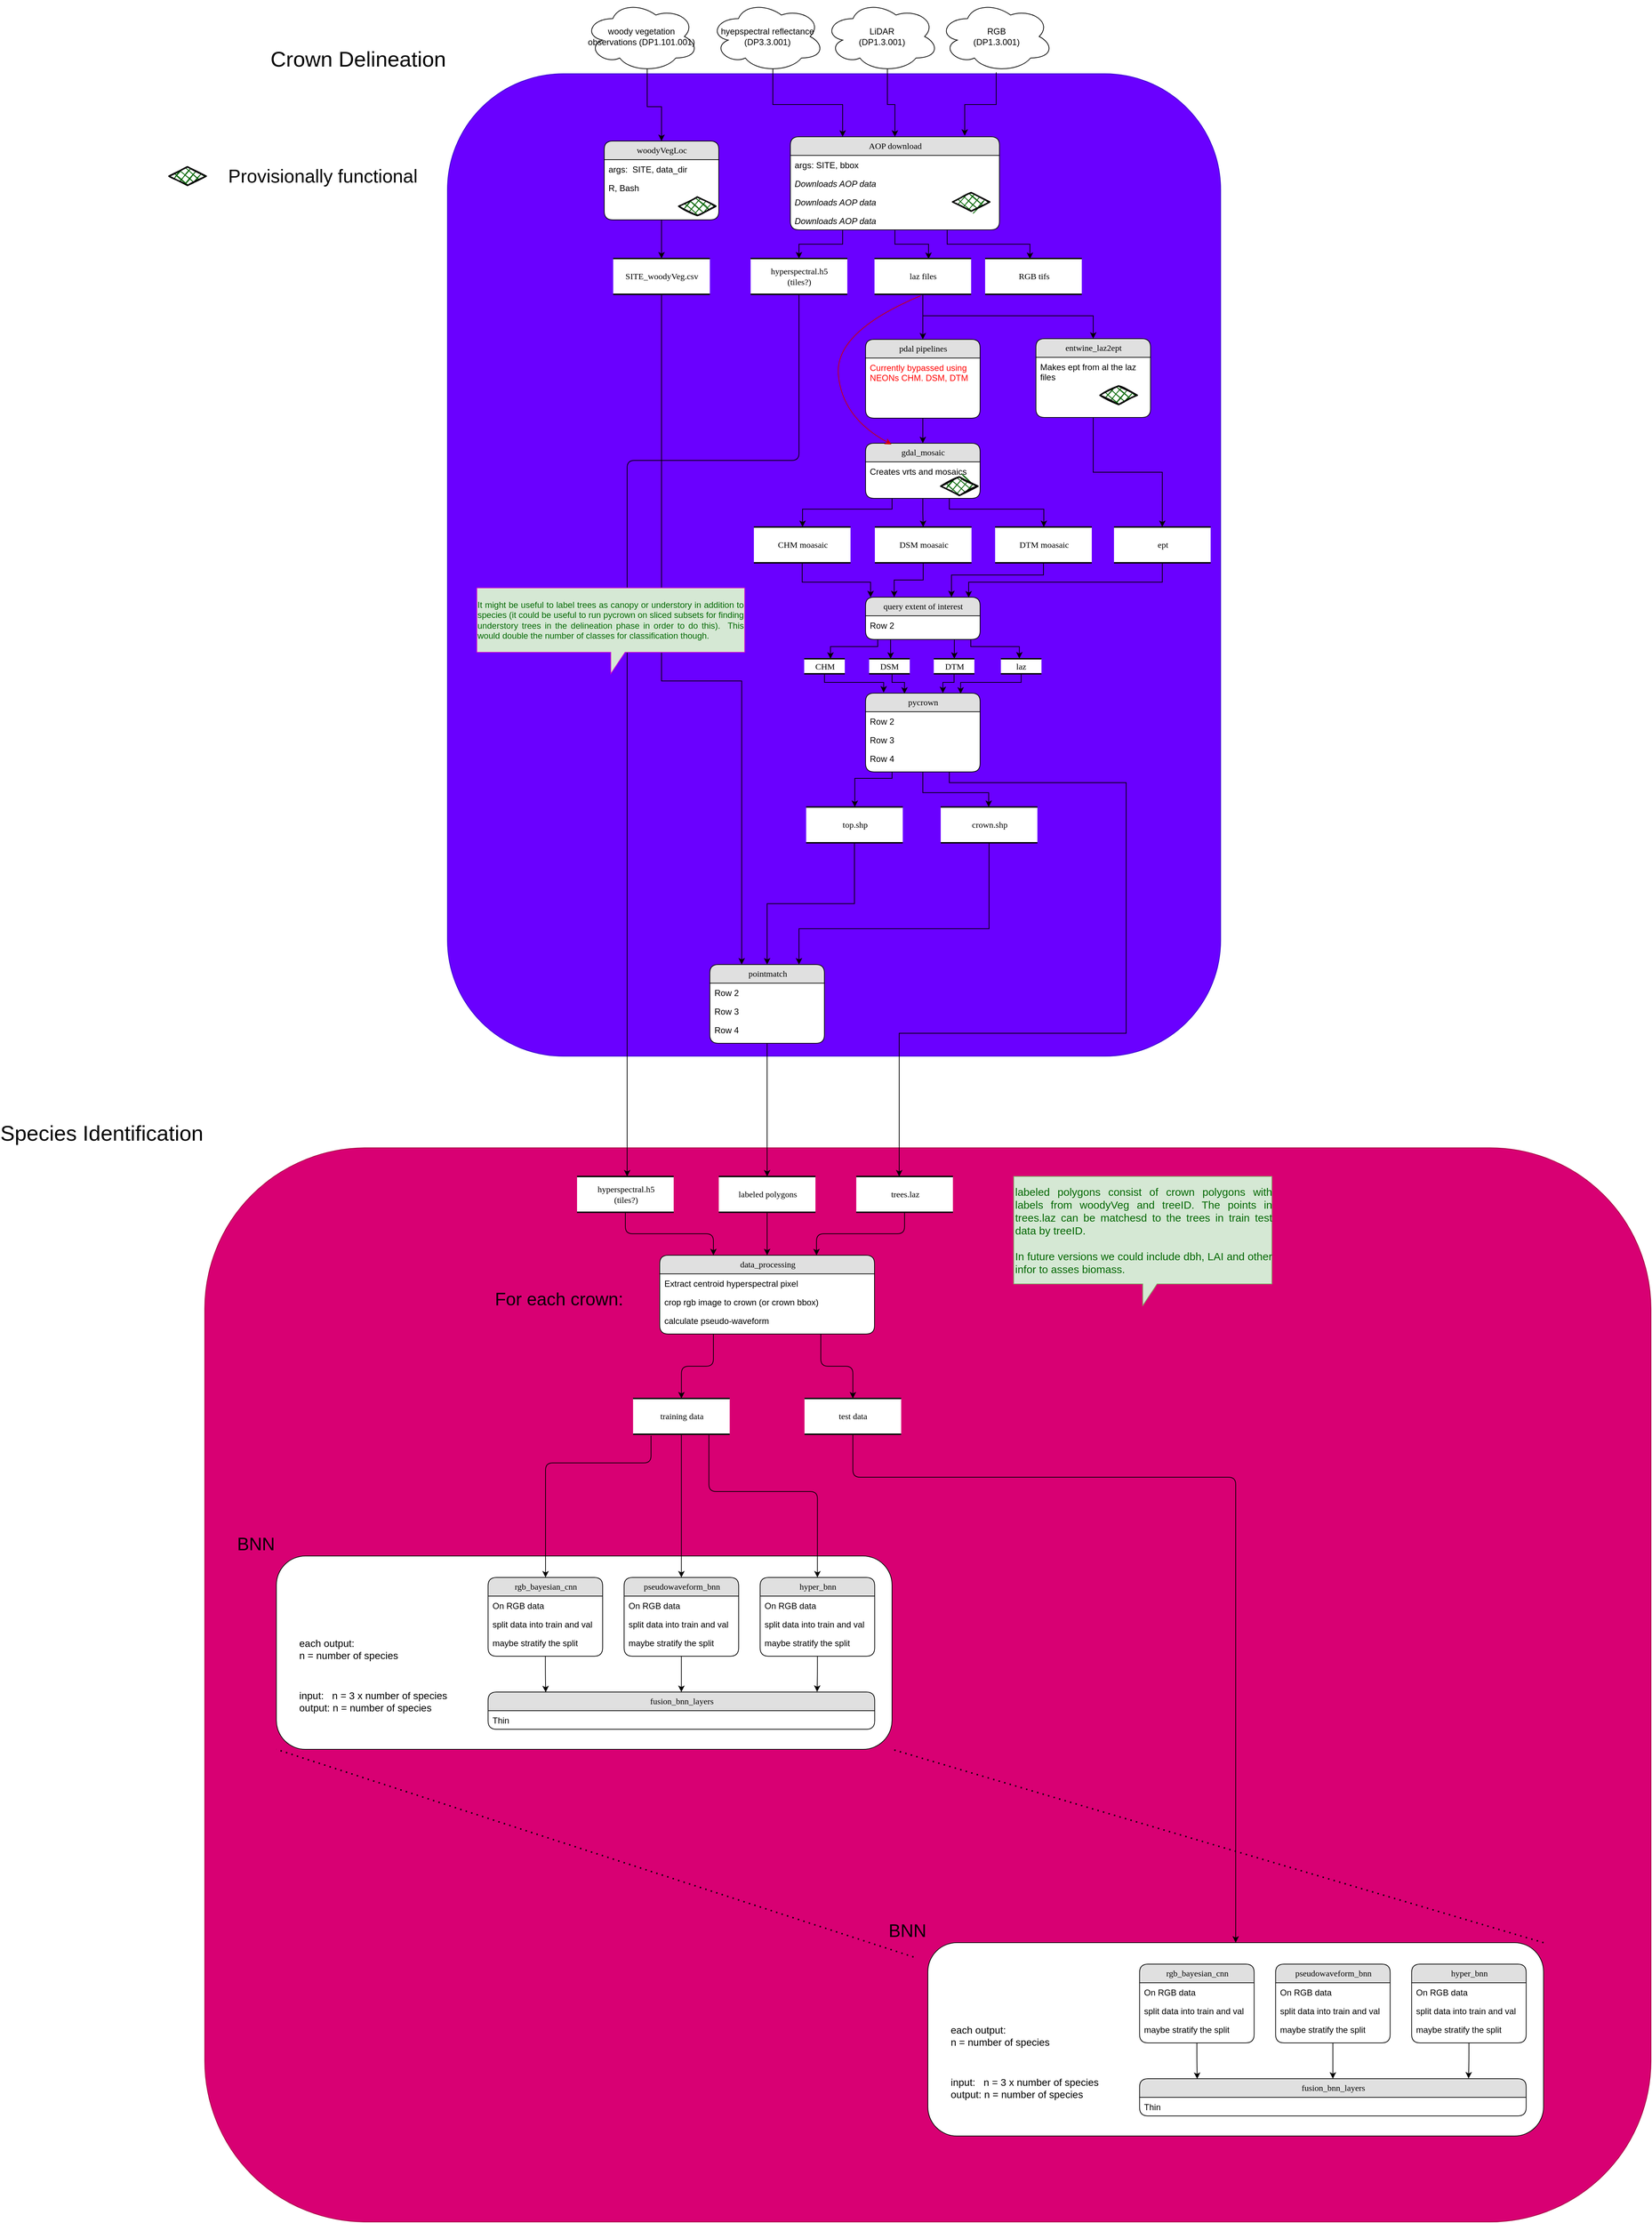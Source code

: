 <mxfile version="14.5.3" type="github">
  <diagram name="Page-1" id="b520641d-4fe3-3701-9064-5fc419738815">
    <mxGraphModel dx="3070" dy="2137" grid="1" gridSize="10" guides="1" tooltips="1" connect="1" arrows="1" fold="1" page="1" pageScale="1" pageWidth="1100" pageHeight="850" background="#ffffff" math="0" shadow="0">
      <root>
        <mxCell id="0" />
        <mxCell id="1" parent="0" />
        <mxCell id="Jew51ZO0_-qSAj35Bvnx-167" value="Species Identification" style="rounded=1;whiteSpace=wrap;html=1;fontSize=30;align=right;labelPosition=left;verticalLabelPosition=top;verticalAlign=bottom;fillColor=#d80073;strokeColor=#A50040;" parent="1" vertex="1">
          <mxGeometry x="-390" y="1410" width="2020" height="1500" as="geometry" />
        </mxCell>
        <mxCell id="Jew51ZO0_-qSAj35Bvnx-142" value="BNN" style="rounded=1;whiteSpace=wrap;html=1;fontSize=25;fontColor=#000000;align=right;labelPosition=left;verticalLabelPosition=top;verticalAlign=bottom;" parent="1" vertex="1">
          <mxGeometry x="-290" y="1980" width="860" height="270" as="geometry" />
        </mxCell>
        <mxCell id="Jew51ZO0_-qSAj35Bvnx-64" value="Crown Delineation" style="rounded=1;whiteSpace=wrap;html=1;labelPosition=left;verticalLabelPosition=top;align=right;verticalAlign=bottom;fontSize=30;fillColor=#6a00ff;strokeColor=#3700CC;" parent="1" vertex="1">
          <mxGeometry x="-51" y="-90" width="1080" height="1372" as="geometry" />
        </mxCell>
        <mxCell id="Jew51ZO0_-qSAj35Bvnx-63" style="edgeStyle=orthogonalEdgeStyle;rounded=0;orthogonalLoop=1;jettySize=auto;html=1;" parent="1" source="2debaab0fafb2da2-10" target="Jew51ZO0_-qSAj35Bvnx-57" edge="1">
          <mxGeometry relative="1" as="geometry">
            <Array as="points">
              <mxPoint x="248" y="758" />
              <mxPoint x="360" y="758" />
            </Array>
          </mxGeometry>
        </mxCell>
        <mxCell id="2debaab0fafb2da2-10" value="SITE&lt;span class=&quot;pl-s&quot;&gt;&lt;span class=&quot;pl-pds&quot;&gt;&lt;/span&gt;_woodyVeg.csv&lt;/span&gt;" style="html=1;rounded=0;shadow=0;comic=0;labelBackgroundColor=none;strokeWidth=2;fontFamily=Verdana;fontSize=12;align=center;shape=mxgraph.ios7ui.horLines;" parent="1" vertex="1">
          <mxGeometry x="180.5" y="168" width="135" height="50" as="geometry" />
        </mxCell>
        <mxCell id="Jew51ZO0_-qSAj35Bvnx-5" style="edgeStyle=orthogonalEdgeStyle;rounded=0;orthogonalLoop=1;jettySize=auto;html=1;exitX=0.5;exitY=1;exitDx=0;exitDy=0;" parent="1" source="21ea969265ad0168-6" target="2debaab0fafb2da2-10" edge="1">
          <mxGeometry relative="1" as="geometry" />
        </mxCell>
        <mxCell id="21ea969265ad0168-6" value="&lt;div&gt;woodyVegLoc&lt;/div&gt;" style="swimlane;html=1;fontStyle=0;childLayout=stackLayout;horizontal=1;startSize=26;fillColor=#e0e0e0;horizontalStack=0;resizeParent=1;resizeLast=0;collapsible=1;marginBottom=0;swimlaneFillColor=#ffffff;align=center;rounded=1;shadow=0;comic=0;labelBackgroundColor=none;strokeWidth=1;fontFamily=Verdana;fontSize=12" parent="1" vertex="1">
          <mxGeometry x="168" y="4" width="160" height="110" as="geometry" />
        </mxCell>
        <mxCell id="21ea969265ad0168-7" value="args:&amp;nbsp; SITE, data_dir " style="text;html=1;strokeColor=none;fillColor=none;spacingLeft=4;spacingRight=4;whiteSpace=wrap;overflow=hidden;rotatable=0;points=[[0,0.5],[1,0.5]];portConstraint=eastwest;" parent="21ea969265ad0168-6" vertex="1">
          <mxGeometry y="26" width="160" height="26" as="geometry" />
        </mxCell>
        <mxCell id="21ea969265ad0168-8" value="R, Bash" style="text;html=1;strokeColor=none;fillColor=none;spacingLeft=4;spacingRight=4;whiteSpace=wrap;overflow=hidden;rotatable=0;points=[[0,0.5],[1,0.5]];portConstraint=eastwest;" parent="21ea969265ad0168-6" vertex="1">
          <mxGeometry y="52" width="160" height="26" as="geometry" />
        </mxCell>
        <mxCell id="Jew51ZO0_-qSAj35Bvnx-20" style="edgeStyle=orthogonalEdgeStyle;rounded=0;orthogonalLoop=1;jettySize=auto;html=1;exitX=0.25;exitY=1;exitDx=0;exitDy=0;" parent="1" source="21ea969265ad0168-14" target="Jew51ZO0_-qSAj35Bvnx-14" edge="1">
          <mxGeometry relative="1" as="geometry" />
        </mxCell>
        <mxCell id="Jew51ZO0_-qSAj35Bvnx-24" style="edgeStyle=orthogonalEdgeStyle;rounded=0;orthogonalLoop=1;jettySize=auto;html=1;exitX=0.5;exitY=1;exitDx=0;exitDy=0;entryX=0.559;entryY=0.013;entryDx=0;entryDy=0;entryPerimeter=0;" parent="1" source="21ea969265ad0168-14" target="Jew51ZO0_-qSAj35Bvnx-23" edge="1">
          <mxGeometry relative="1" as="geometry" />
        </mxCell>
        <mxCell id="Jew51ZO0_-qSAj35Bvnx-56" style="edgeStyle=orthogonalEdgeStyle;rounded=0;orthogonalLoop=1;jettySize=auto;html=1;exitX=0.75;exitY=1;exitDx=0;exitDy=0;entryX=0.464;entryY=0.013;entryDx=0;entryDy=0;entryPerimeter=0;" parent="1" source="21ea969265ad0168-14" target="Jew51ZO0_-qSAj35Bvnx-27" edge="1">
          <mxGeometry relative="1" as="geometry" />
        </mxCell>
        <mxCell id="21ea969265ad0168-14" value="AOP download" style="swimlane;html=1;fontStyle=0;childLayout=stackLayout;horizontal=1;startSize=26;fillColor=#e0e0e0;horizontalStack=0;resizeParent=1;resizeLast=0;collapsible=1;marginBottom=0;swimlaneFillColor=#ffffff;align=center;rounded=1;shadow=0;comic=0;labelBackgroundColor=none;strokeWidth=1;fontFamily=Verdana;fontSize=12" parent="1" vertex="1">
          <mxGeometry x="428" y="-2" width="292" height="130" as="geometry">
            <mxRectangle x="650" y="120" width="90" height="26" as="alternateBounds" />
          </mxGeometry>
        </mxCell>
        <mxCell id="21ea969265ad0168-15" value="args: SITE, bbox " style="text;html=1;strokeColor=none;fillColor=none;spacingLeft=4;spacingRight=4;whiteSpace=wrap;overflow=hidden;rotatable=0;points=[[0,0.5],[1,0.5]];portConstraint=eastwest;" parent="21ea969265ad0168-14" vertex="1">
          <mxGeometry y="26" width="292" height="26" as="geometry" />
        </mxCell>
        <mxCell id="Jew51ZO0_-qSAj35Bvnx-12" value="&lt;i&gt;Downloads AOP data &lt;br&gt;&lt;/i&gt;" style="text;html=1;strokeColor=none;fillColor=none;spacingLeft=4;spacingRight=4;whiteSpace=wrap;overflow=hidden;rotatable=0;points=[[0,0.5],[1,0.5]];portConstraint=eastwest;" parent="21ea969265ad0168-14" vertex="1">
          <mxGeometry y="52" width="292" height="26" as="geometry" />
        </mxCell>
        <mxCell id="OYp0vbcm3iWTbmUI19zS-13" value="&lt;i&gt;Downloads AOP data &lt;br&gt;&lt;/i&gt;" style="text;html=1;strokeColor=none;fillColor=none;spacingLeft=4;spacingRight=4;whiteSpace=wrap;overflow=hidden;rotatable=0;points=[[0,0.5],[1,0.5]];portConstraint=eastwest;" vertex="1" parent="21ea969265ad0168-14">
          <mxGeometry y="78" width="292" height="26" as="geometry" />
        </mxCell>
        <mxCell id="OYp0vbcm3iWTbmUI19zS-12" value="&lt;i&gt;Downloads AOP data &lt;br&gt;&lt;/i&gt;" style="text;html=1;strokeColor=none;fillColor=none;spacingLeft=4;spacingRight=4;whiteSpace=wrap;overflow=hidden;rotatable=0;points=[[0,0.5],[1,0.5]];portConstraint=eastwest;" vertex="1" parent="21ea969265ad0168-14">
          <mxGeometry y="104" width="292" height="26" as="geometry" />
        </mxCell>
        <mxCell id="OYp0vbcm3iWTbmUI19zS-25" style="edgeStyle=orthogonalEdgeStyle;rounded=0;orthogonalLoop=1;jettySize=auto;html=1;entryX=0.5;entryY=0;entryDx=0;entryDy=0;fillColor=#ffffff;" edge="1" parent="1" source="21ea969265ad0168-18" target="OYp0vbcm3iWTbmUI19zS-23">
          <mxGeometry relative="1" as="geometry" />
        </mxCell>
        <mxCell id="21ea969265ad0168-18" value="pdal pipelines" style="swimlane;html=1;fontStyle=0;childLayout=stackLayout;horizontal=1;startSize=26;fillColor=#e0e0e0;horizontalStack=0;resizeParent=1;resizeLast=0;collapsible=1;marginBottom=0;swimlaneFillColor=#ffffff;align=center;rounded=1;shadow=0;comic=0;labelBackgroundColor=none;strokeWidth=1;fontFamily=Verdana;fontSize=12" parent="1" vertex="1">
          <mxGeometry x="533" y="281" width="160" height="110" as="geometry" />
        </mxCell>
        <mxCell id="OYp0vbcm3iWTbmUI19zS-18" value="&lt;font color=&quot;#FF0000&quot;&gt;Currently bypassed using NEONs CHM. DSM, DTM&lt;br&gt;&lt;/font&gt;" style="text;html=1;strokeColor=none;fillColor=none;spacingLeft=4;spacingRight=4;whiteSpace=wrap;overflow=hidden;rotatable=0;points=[[0,0.5],[1,0.5]];portConstraint=eastwest;" vertex="1" parent="21ea969265ad0168-18">
          <mxGeometry y="26" width="160" height="34" as="geometry" />
        </mxCell>
        <mxCell id="Jew51ZO0_-qSAj35Bvnx-9" style="edgeStyle=orthogonalEdgeStyle;rounded=0;orthogonalLoop=1;jettySize=auto;html=1;exitX=0.55;exitY=0.95;exitDx=0;exitDy=0;exitPerimeter=0;entryX=0.5;entryY=0;entryDx=0;entryDy=0;" parent="1" source="Jew51ZO0_-qSAj35Bvnx-2" target="21ea969265ad0168-6" edge="1">
          <mxGeometry relative="1" as="geometry" />
        </mxCell>
        <mxCell id="Jew51ZO0_-qSAj35Bvnx-2" value="woody vegetation observations (DP1.101.001)" style="ellipse;shape=cloud;whiteSpace=wrap;html=1;" parent="1" vertex="1">
          <mxGeometry x="140" y="-192" width="160" height="100" as="geometry" />
        </mxCell>
        <mxCell id="Jew51ZO0_-qSAj35Bvnx-19" style="edgeStyle=orthogonalEdgeStyle;rounded=0;orthogonalLoop=1;jettySize=auto;html=1;exitX=0.55;exitY=0.95;exitDx=0;exitDy=0;exitPerimeter=0;entryX=0.25;entryY=0;entryDx=0;entryDy=0;" parent="1" source="Jew51ZO0_-qSAj35Bvnx-6" target="21ea969265ad0168-14" edge="1">
          <mxGeometry relative="1" as="geometry" />
        </mxCell>
        <mxCell id="Jew51ZO0_-qSAj35Bvnx-6" value="hyepspectral reflectance (DP3.3.001)" style="ellipse;shape=cloud;whiteSpace=wrap;html=1;" parent="1" vertex="1">
          <mxGeometry x="315.5" y="-192" width="160" height="100" as="geometry" />
        </mxCell>
        <mxCell id="Jew51ZO0_-qSAj35Bvnx-96" style="edgeStyle=orthogonalEdgeStyle;rounded=1;orthogonalLoop=1;jettySize=auto;html=1;fontSize=15;fontColor=#00CC00;" parent="1" source="Jew51ZO0_-qSAj35Bvnx-14" target="Jew51ZO0_-qSAj35Bvnx-95" edge="1">
          <mxGeometry relative="1" as="geometry">
            <Array as="points">
              <mxPoint x="440" y="450" />
              <mxPoint x="200" y="450" />
            </Array>
          </mxGeometry>
        </mxCell>
        <mxCell id="Jew51ZO0_-qSAj35Bvnx-14" value="&lt;div&gt;hyperspectral.h5&lt;/div&gt;&lt;div&gt;(tiles?)&lt;br&gt;&lt;/div&gt;" style="html=1;rounded=0;shadow=0;comic=0;labelBackgroundColor=none;strokeWidth=2;fontFamily=Verdana;fontSize=12;align=center;shape=mxgraph.ios7ui.horLines;" parent="1" vertex="1">
          <mxGeometry x="372.5" y="168" width="135" height="50" as="geometry" />
        </mxCell>
        <mxCell id="Jew51ZO0_-qSAj35Bvnx-22" style="edgeStyle=orthogonalEdgeStyle;rounded=0;orthogonalLoop=1;jettySize=auto;html=1;exitX=0.55;exitY=0.95;exitDx=0;exitDy=0;exitPerimeter=0;entryX=0.5;entryY=0;entryDx=0;entryDy=0;" parent="1" source="Jew51ZO0_-qSAj35Bvnx-21" target="21ea969265ad0168-14" edge="1">
          <mxGeometry relative="1" as="geometry" />
        </mxCell>
        <mxCell id="Jew51ZO0_-qSAj35Bvnx-21" value="&lt;div&gt;LiDAR&lt;/div&gt;&lt;div&gt;(DP1.3.001)&lt;/div&gt;" style="ellipse;shape=cloud;whiteSpace=wrap;html=1;" parent="1" vertex="1">
          <mxGeometry x="475.5" y="-192" width="160" height="100" as="geometry" />
        </mxCell>
        <mxCell id="Jew51ZO0_-qSAj35Bvnx-29" style="edgeStyle=orthogonalEdgeStyle;rounded=0;orthogonalLoop=1;jettySize=auto;html=1;" parent="1" source="Jew51ZO0_-qSAj35Bvnx-23" target="21ea969265ad0168-18" edge="1">
          <mxGeometry relative="1" as="geometry" />
        </mxCell>
        <mxCell id="OYp0vbcm3iWTbmUI19zS-22" style="edgeStyle=orthogonalEdgeStyle;rounded=0;orthogonalLoop=1;jettySize=auto;html=1;fillColor=#ffffff;" edge="1" parent="1" source="Jew51ZO0_-qSAj35Bvnx-23" target="OYp0vbcm3iWTbmUI19zS-19">
          <mxGeometry relative="1" as="geometry">
            <Array as="points">
              <mxPoint x="613" y="248" />
              <mxPoint x="851" y="248" />
            </Array>
          </mxGeometry>
        </mxCell>
        <mxCell id="Jew51ZO0_-qSAj35Bvnx-23" value="laz files" style="html=1;rounded=0;shadow=0;comic=0;labelBackgroundColor=none;strokeWidth=2;fontFamily=Verdana;fontSize=12;align=center;shape=mxgraph.ios7ui.horLines;" parent="1" vertex="1">
          <mxGeometry x="545.5" y="168" width="135" height="50" as="geometry" />
        </mxCell>
        <mxCell id="Jew51ZO0_-qSAj35Bvnx-55" style="edgeStyle=orthogonalEdgeStyle;rounded=0;orthogonalLoop=1;jettySize=auto;html=1;entryX=0.834;entryY=-0.011;entryDx=0;entryDy=0;entryPerimeter=0;" parent="1" source="Jew51ZO0_-qSAj35Bvnx-25" target="21ea969265ad0168-14" edge="1">
          <mxGeometry relative="1" as="geometry" />
        </mxCell>
        <mxCell id="Jew51ZO0_-qSAj35Bvnx-25" value="&lt;div&gt;RGB&lt;/div&gt;&lt;div&gt;(DP1.3.001)&lt;/div&gt;" style="ellipse;shape=cloud;whiteSpace=wrap;html=1;" parent="1" vertex="1">
          <mxGeometry x="635.5" y="-192" width="160" height="100" as="geometry" />
        </mxCell>
        <mxCell id="Jew51ZO0_-qSAj35Bvnx-27" value="RGB tifs" style="html=1;rounded=0;shadow=0;comic=0;labelBackgroundColor=none;strokeWidth=2;fontFamily=Verdana;fontSize=12;align=center;shape=mxgraph.ios7ui.horLines;" parent="1" vertex="1">
          <mxGeometry x="700" y="168" width="135" height="50" as="geometry" />
        </mxCell>
        <mxCell id="OYp0vbcm3iWTbmUI19zS-37" style="edgeStyle=orthogonalEdgeStyle;rounded=0;orthogonalLoop=1;jettySize=auto;html=1;entryX=0.044;entryY=0.002;entryDx=0;entryDy=0;entryPerimeter=0;fillColor=#ffffff;" edge="1" parent="1" source="Jew51ZO0_-qSAj35Bvnx-30" target="OYp0vbcm3iWTbmUI19zS-32">
          <mxGeometry relative="1" as="geometry">
            <Array as="points">
              <mxPoint x="445" y="620" />
              <mxPoint x="540" y="620" />
            </Array>
          </mxGeometry>
        </mxCell>
        <mxCell id="Jew51ZO0_-qSAj35Bvnx-30" value="CHM moasaic" style="html=1;rounded=0;shadow=0;comic=0;labelBackgroundColor=none;strokeWidth=2;fontFamily=Verdana;fontSize=12;align=center;shape=mxgraph.ios7ui.horLines;" parent="1" vertex="1">
          <mxGeometry x="377" y="543" width="135" height="50" as="geometry" />
        </mxCell>
        <mxCell id="OYp0vbcm3iWTbmUI19zS-38" style="edgeStyle=orthogonalEdgeStyle;rounded=0;orthogonalLoop=1;jettySize=auto;html=1;entryX=0.25;entryY=0;entryDx=0;entryDy=0;fillColor=#ffffff;" edge="1" parent="1" source="Jew51ZO0_-qSAj35Bvnx-31" target="OYp0vbcm3iWTbmUI19zS-32">
          <mxGeometry relative="1" as="geometry" />
        </mxCell>
        <mxCell id="Jew51ZO0_-qSAj35Bvnx-31" value="DSM moasaic" style="html=1;rounded=0;shadow=0;comic=0;labelBackgroundColor=none;strokeWidth=2;fontFamily=Verdana;fontSize=12;align=center;shape=mxgraph.ios7ui.horLines;" parent="1" vertex="1">
          <mxGeometry x="546" y="543" width="135" height="50" as="geometry" />
        </mxCell>
        <mxCell id="OYp0vbcm3iWTbmUI19zS-39" style="edgeStyle=orthogonalEdgeStyle;rounded=0;orthogonalLoop=1;jettySize=auto;html=1;entryX=0.75;entryY=0;entryDx=0;entryDy=0;fillColor=#ffffff;" edge="1" parent="1" source="Jew51ZO0_-qSAj35Bvnx-32" target="OYp0vbcm3iWTbmUI19zS-32">
          <mxGeometry relative="1" as="geometry">
            <Array as="points">
              <mxPoint x="782" y="610" />
              <mxPoint x="653" y="610" />
            </Array>
          </mxGeometry>
        </mxCell>
        <mxCell id="Jew51ZO0_-qSAj35Bvnx-32" value="DTM moasaic" style="html=1;rounded=0;shadow=0;comic=0;labelBackgroundColor=none;strokeWidth=2;fontFamily=Verdana;fontSize=12;align=center;shape=mxgraph.ios7ui.horLines;" parent="1" vertex="1">
          <mxGeometry x="714" y="543" width="135" height="50" as="geometry" />
        </mxCell>
        <mxCell id="Jew51ZO0_-qSAj35Bvnx-71" style="edgeStyle=orthogonalEdgeStyle;rounded=0;orthogonalLoop=1;jettySize=auto;html=1;fontSize=15;fontColor=#00CC00;" parent="1" source="Jew51ZO0_-qSAj35Bvnx-40" target="Jew51ZO0_-qSAj35Bvnx-66" edge="1">
          <mxGeometry relative="1" as="geometry">
            <Array as="points">
              <mxPoint x="570" y="894" />
              <mxPoint x="518" y="894" />
            </Array>
          </mxGeometry>
        </mxCell>
        <mxCell id="Jew51ZO0_-qSAj35Bvnx-72" style="edgeStyle=orthogonalEdgeStyle;rounded=0;orthogonalLoop=1;jettySize=auto;html=1;fontSize=15;fontColor=#00CC00;" parent="1" source="Jew51ZO0_-qSAj35Bvnx-40" target="Jew51ZO0_-qSAj35Bvnx-68" edge="1">
          <mxGeometry relative="1" as="geometry">
            <Array as="points">
              <mxPoint x="650" y="900" />
              <mxPoint x="897" y="900" />
              <mxPoint x="897" y="1250" />
              <mxPoint x="580" y="1250" />
            </Array>
          </mxGeometry>
        </mxCell>
        <mxCell id="Jew51ZO0_-qSAj35Bvnx-73" style="edgeStyle=orthogonalEdgeStyle;rounded=0;orthogonalLoop=1;jettySize=auto;html=1;fontSize=15;fontColor=#00CC00;" parent="1" source="Jew51ZO0_-qSAj35Bvnx-40" target="Jew51ZO0_-qSAj35Bvnx-67" edge="1">
          <mxGeometry relative="1" as="geometry">
            <Array as="points">
              <mxPoint x="613" y="914" />
              <mxPoint x="705" y="914" />
            </Array>
          </mxGeometry>
        </mxCell>
        <mxCell id="Jew51ZO0_-qSAj35Bvnx-40" value="pycrown" style="swimlane;html=1;fontStyle=0;childLayout=stackLayout;horizontal=1;startSize=26;fillColor=#e0e0e0;horizontalStack=0;resizeParent=1;resizeLast=0;collapsible=1;marginBottom=0;swimlaneFillColor=#ffffff;align=center;rounded=1;shadow=0;comic=0;labelBackgroundColor=none;strokeWidth=1;fontFamily=Verdana;fontSize=12" parent="1" vertex="1">
          <mxGeometry x="533" y="775" width="160" height="110" as="geometry" />
        </mxCell>
        <mxCell id="Jew51ZO0_-qSAj35Bvnx-41" value="Row 2" style="text;html=1;strokeColor=none;fillColor=none;spacingLeft=4;spacingRight=4;whiteSpace=wrap;overflow=hidden;rotatable=0;points=[[0,0.5],[1,0.5]];portConstraint=eastwest;" parent="Jew51ZO0_-qSAj35Bvnx-40" vertex="1">
          <mxGeometry y="26" width="160" height="26" as="geometry" />
        </mxCell>
        <mxCell id="Jew51ZO0_-qSAj35Bvnx-42" value="Row 3" style="text;html=1;strokeColor=none;fillColor=none;spacingLeft=4;spacingRight=4;whiteSpace=wrap;overflow=hidden;rotatable=0;points=[[0,0.5],[1,0.5]];portConstraint=eastwest;" parent="Jew51ZO0_-qSAj35Bvnx-40" vertex="1">
          <mxGeometry y="52" width="160" height="26" as="geometry" />
        </mxCell>
        <mxCell id="Jew51ZO0_-qSAj35Bvnx-43" value="Row 4" style="text;html=1;strokeColor=none;fillColor=none;spacingLeft=4;spacingRight=4;whiteSpace=wrap;overflow=hidden;rotatable=0;points=[[0,0.5],[1,0.5]];portConstraint=eastwest;" parent="Jew51ZO0_-qSAj35Bvnx-40" vertex="1">
          <mxGeometry y="78" width="160" height="26" as="geometry" />
        </mxCell>
        <mxCell id="Jew51ZO0_-qSAj35Bvnx-94" style="edgeStyle=orthogonalEdgeStyle;rounded=1;orthogonalLoop=1;jettySize=auto;html=1;fontSize=15;fontColor=#00CC00;" parent="1" source="Jew51ZO0_-qSAj35Bvnx-57" target="Jew51ZO0_-qSAj35Bvnx-76" edge="1">
          <mxGeometry relative="1" as="geometry" />
        </mxCell>
        <mxCell id="Jew51ZO0_-qSAj35Bvnx-57" value="pointmatch" style="swimlane;html=1;fontStyle=0;childLayout=stackLayout;horizontal=1;startSize=26;fillColor=#e0e0e0;horizontalStack=0;resizeParent=1;resizeLast=0;collapsible=1;marginBottom=0;swimlaneFillColor=#ffffff;align=center;rounded=1;shadow=0;comic=0;labelBackgroundColor=none;strokeWidth=1;fontFamily=Verdana;fontSize=12" parent="1" vertex="1">
          <mxGeometry x="315.5" y="1154" width="160" height="110" as="geometry" />
        </mxCell>
        <mxCell id="Jew51ZO0_-qSAj35Bvnx-58" value="Row 2" style="text;html=1;strokeColor=none;fillColor=none;spacingLeft=4;spacingRight=4;whiteSpace=wrap;overflow=hidden;rotatable=0;points=[[0,0.5],[1,0.5]];portConstraint=eastwest;" parent="Jew51ZO0_-qSAj35Bvnx-57" vertex="1">
          <mxGeometry y="26" width="160" height="26" as="geometry" />
        </mxCell>
        <mxCell id="Jew51ZO0_-qSAj35Bvnx-59" value="Row 3" style="text;html=1;strokeColor=none;fillColor=none;spacingLeft=4;spacingRight=4;whiteSpace=wrap;overflow=hidden;rotatable=0;points=[[0,0.5],[1,0.5]];portConstraint=eastwest;" parent="Jew51ZO0_-qSAj35Bvnx-57" vertex="1">
          <mxGeometry y="52" width="160" height="26" as="geometry" />
        </mxCell>
        <mxCell id="Jew51ZO0_-qSAj35Bvnx-60" value="Row 4" style="text;html=1;strokeColor=none;fillColor=none;spacingLeft=4;spacingRight=4;whiteSpace=wrap;overflow=hidden;rotatable=0;points=[[0,0.5],[1,0.5]];portConstraint=eastwest;" parent="Jew51ZO0_-qSAj35Bvnx-57" vertex="1">
          <mxGeometry y="78" width="160" height="26" as="geometry" />
        </mxCell>
        <mxCell id="Jew51ZO0_-qSAj35Bvnx-74" style="edgeStyle=orthogonalEdgeStyle;rounded=0;orthogonalLoop=1;jettySize=auto;html=1;fontSize=15;fontColor=#00CC00;" parent="1" source="Jew51ZO0_-qSAj35Bvnx-66" target="Jew51ZO0_-qSAj35Bvnx-57" edge="1">
          <mxGeometry relative="1" as="geometry" />
        </mxCell>
        <mxCell id="Jew51ZO0_-qSAj35Bvnx-66" value="top.shp" style="html=1;rounded=0;shadow=0;comic=0;labelBackgroundColor=none;strokeWidth=2;fontFamily=Verdana;fontSize=12;align=center;shape=mxgraph.ios7ui.horLines;" parent="1" vertex="1">
          <mxGeometry x="450" y="934" width="135" height="50" as="geometry" />
        </mxCell>
        <mxCell id="Jew51ZO0_-qSAj35Bvnx-75" style="edgeStyle=orthogonalEdgeStyle;rounded=0;orthogonalLoop=1;jettySize=auto;html=1;fontSize=15;fontColor=#00CC00;" parent="1" source="Jew51ZO0_-qSAj35Bvnx-67" target="Jew51ZO0_-qSAj35Bvnx-57" edge="1">
          <mxGeometry relative="1" as="geometry">
            <Array as="points">
              <mxPoint x="706" y="1104" />
              <mxPoint x="440" y="1104" />
            </Array>
          </mxGeometry>
        </mxCell>
        <mxCell id="Jew51ZO0_-qSAj35Bvnx-67" value="crown.shp" style="html=1;rounded=0;shadow=0;comic=0;labelBackgroundColor=none;strokeWidth=2;fontFamily=Verdana;fontSize=12;align=center;shape=mxgraph.ios7ui.horLines;" parent="1" vertex="1">
          <mxGeometry x="638" y="934" width="135" height="50" as="geometry" />
        </mxCell>
        <mxCell id="Jew51ZO0_-qSAj35Bvnx-104" style="edgeStyle=orthogonalEdgeStyle;rounded=1;orthogonalLoop=1;jettySize=auto;html=1;fontSize=25;fontColor=#000000;entryX=0.73;entryY=0.001;entryDx=0;entryDy=0;entryPerimeter=0;" parent="1" source="Jew51ZO0_-qSAj35Bvnx-68" target="Jew51ZO0_-qSAj35Bvnx-98" edge="1">
          <mxGeometry relative="1" as="geometry" />
        </mxCell>
        <mxCell id="Jew51ZO0_-qSAj35Bvnx-68" value="trees.laz" style="html=1;rounded=0;shadow=0;comic=0;labelBackgroundColor=none;strokeWidth=2;fontFamily=Verdana;fontSize=12;align=center;shape=mxgraph.ios7ui.horLines;" parent="1" vertex="1">
          <mxGeometry x="520" y="1450" width="135" height="50" as="geometry" />
        </mxCell>
        <mxCell id="Jew51ZO0_-qSAj35Bvnx-103" style="edgeStyle=orthogonalEdgeStyle;rounded=1;orthogonalLoop=1;jettySize=auto;html=1;fontSize=25;fontColor=#000000;" parent="1" source="Jew51ZO0_-qSAj35Bvnx-76" target="Jew51ZO0_-qSAj35Bvnx-98" edge="1">
          <mxGeometry relative="1" as="geometry" />
        </mxCell>
        <mxCell id="Jew51ZO0_-qSAj35Bvnx-76" value="labeled polygons" style="html=1;rounded=0;shadow=0;comic=0;labelBackgroundColor=none;strokeWidth=2;fontFamily=Verdana;fontSize=12;align=center;shape=mxgraph.ios7ui.horLines;" parent="1" vertex="1">
          <mxGeometry x="328" y="1450" width="135" height="50" as="geometry" />
        </mxCell>
        <mxCell id="Jew51ZO0_-qSAj35Bvnx-82" value="&lt;div align=&quot;justify&quot;&gt;&lt;font color=&quot;#006600&quot;&gt;labeled polygons consist of crown polygons with labels from woodyVeg and treeID. The points in trees.laz can be matchesd to the trees in train test data by treeID.&lt;br&gt;&lt;/font&gt;&lt;/div&gt;&lt;div align=&quot;justify&quot;&gt;&lt;font color=&quot;#006600&quot;&gt;&lt;br&gt;&lt;/font&gt;&lt;/div&gt;&lt;div align=&quot;justify&quot;&gt;&lt;font color=&quot;#006600&quot;&gt;In future versions we could include dbh, LAI and other infor to asses biomass.&lt;/font&gt;&lt;/div&gt;" style="shape=callout;whiteSpace=wrap;html=1;perimeter=calloutPerimeter;fontSize=15;align=left;fillColor=#d5e8d4;strokeColor=#82b366;" parent="1" vertex="1">
          <mxGeometry x="740" y="1450" width="360.5" height="180" as="geometry" />
        </mxCell>
        <mxCell id="Jew51ZO0_-qSAj35Bvnx-102" style="edgeStyle=orthogonalEdgeStyle;rounded=1;orthogonalLoop=1;jettySize=auto;html=1;fontSize=25;fontColor=#000000;entryX=0.25;entryY=0;entryDx=0;entryDy=0;" parent="1" source="Jew51ZO0_-qSAj35Bvnx-95" target="Jew51ZO0_-qSAj35Bvnx-98" edge="1">
          <mxGeometry relative="1" as="geometry" />
        </mxCell>
        <mxCell id="Jew51ZO0_-qSAj35Bvnx-95" value="&lt;div&gt;hyperspectral.h5&lt;/div&gt;&lt;div&gt;(tiles?)&lt;br&gt;&lt;/div&gt;" style="html=1;rounded=0;shadow=0;comic=0;labelBackgroundColor=none;strokeWidth=2;fontFamily=Verdana;fontSize=12;align=center;shape=mxgraph.ios7ui.horLines;" parent="1" vertex="1">
          <mxGeometry x="130" y="1450" width="135" height="50" as="geometry" />
        </mxCell>
        <mxCell id="Jew51ZO0_-qSAj35Bvnx-97" value="For each crown:" style="text;html=1;strokeColor=none;fillColor=none;align=center;verticalAlign=middle;whiteSpace=wrap;rounded=0;fontSize=25;" parent="1" vertex="1">
          <mxGeometry x="-10" y="1610" width="230" height="20" as="geometry" />
        </mxCell>
        <mxCell id="Jew51ZO0_-qSAj35Bvnx-107" style="edgeStyle=orthogonalEdgeStyle;rounded=1;orthogonalLoop=1;jettySize=auto;html=1;fontSize=25;fontColor=#000000;exitX=0.25;exitY=1;exitDx=0;exitDy=0;" parent="1" source="Jew51ZO0_-qSAj35Bvnx-98" target="Jew51ZO0_-qSAj35Bvnx-105" edge="1">
          <mxGeometry relative="1" as="geometry" />
        </mxCell>
        <mxCell id="Jew51ZO0_-qSAj35Bvnx-108" style="edgeStyle=orthogonalEdgeStyle;rounded=1;orthogonalLoop=1;jettySize=auto;html=1;fontSize=25;fontColor=#000000;exitX=0.75;exitY=1;exitDx=0;exitDy=0;" parent="1" source="Jew51ZO0_-qSAj35Bvnx-98" target="Jew51ZO0_-qSAj35Bvnx-106" edge="1">
          <mxGeometry relative="1" as="geometry" />
        </mxCell>
        <mxCell id="Jew51ZO0_-qSAj35Bvnx-98" value="data_processing" style="swimlane;html=1;fontStyle=0;childLayout=stackLayout;horizontal=1;startSize=26;fillColor=#e0e0e0;horizontalStack=0;resizeParent=1;resizeLast=0;collapsible=1;marginBottom=0;swimlaneFillColor=#ffffff;align=center;rounded=1;shadow=0;comic=0;labelBackgroundColor=none;strokeWidth=1;fontFamily=Verdana;fontSize=12" parent="1" vertex="1">
          <mxGeometry x="245.5" y="1560" width="300" height="110" as="geometry" />
        </mxCell>
        <mxCell id="Jew51ZO0_-qSAj35Bvnx-99" value="Extract centroid hyperspectral pixel" style="text;html=1;strokeColor=none;fillColor=none;spacingLeft=4;spacingRight=4;whiteSpace=wrap;overflow=hidden;rotatable=0;points=[[0,0.5],[1,0.5]];portConstraint=eastwest;" parent="Jew51ZO0_-qSAj35Bvnx-98" vertex="1">
          <mxGeometry y="26" width="300" height="26" as="geometry" />
        </mxCell>
        <mxCell id="Jew51ZO0_-qSAj35Bvnx-100" value="crop rgb image to crown (or crown bbox)" style="text;html=1;strokeColor=none;fillColor=none;spacingLeft=4;spacingRight=4;whiteSpace=wrap;overflow=hidden;rotatable=0;points=[[0,0.5],[1,0.5]];portConstraint=eastwest;" parent="Jew51ZO0_-qSAj35Bvnx-98" vertex="1">
          <mxGeometry y="52" width="300" height="26" as="geometry" />
        </mxCell>
        <mxCell id="Jew51ZO0_-qSAj35Bvnx-101" value="calculate pseudo-waveform" style="text;html=1;strokeColor=none;fillColor=none;spacingLeft=4;spacingRight=4;whiteSpace=wrap;overflow=hidden;rotatable=0;points=[[0,0.5],[1,0.5]];portConstraint=eastwest;" parent="Jew51ZO0_-qSAj35Bvnx-98" vertex="1">
          <mxGeometry y="78" width="300" height="26" as="geometry" />
        </mxCell>
        <mxCell id="Jew51ZO0_-qSAj35Bvnx-113" style="edgeStyle=orthogonalEdgeStyle;rounded=1;orthogonalLoop=1;jettySize=auto;html=1;fontSize=25;fontColor=#000000;exitX=0.186;exitY=1.04;exitDx=0;exitDy=0;exitPerimeter=0;" parent="1" source="Jew51ZO0_-qSAj35Bvnx-105" target="Jew51ZO0_-qSAj35Bvnx-109" edge="1">
          <mxGeometry relative="1" as="geometry">
            <Array as="points">
              <mxPoint x="233" y="1850" />
              <mxPoint x="86" y="1850" />
            </Array>
          </mxGeometry>
        </mxCell>
        <mxCell id="Jew51ZO0_-qSAj35Bvnx-126" style="edgeStyle=orthogonalEdgeStyle;rounded=1;orthogonalLoop=1;jettySize=auto;html=1;fontSize=25;fontColor=#000000;" parent="1" source="Jew51ZO0_-qSAj35Bvnx-105" target="Jew51ZO0_-qSAj35Bvnx-122" edge="1">
          <mxGeometry relative="1" as="geometry" />
        </mxCell>
        <mxCell id="Jew51ZO0_-qSAj35Bvnx-131" style="edgeStyle=orthogonalEdgeStyle;rounded=1;orthogonalLoop=1;jettySize=auto;html=1;fontSize=25;fontColor=#000000;exitX=0.785;exitY=1.02;exitDx=0;exitDy=0;exitPerimeter=0;entryX=0.5;entryY=0;entryDx=0;entryDy=0;" parent="1" source="Jew51ZO0_-qSAj35Bvnx-105" target="Jew51ZO0_-qSAj35Bvnx-127" edge="1">
          <mxGeometry relative="1" as="geometry">
            <Array as="points">
              <mxPoint x="314" y="1890" />
              <mxPoint x="466" y="1890" />
            </Array>
          </mxGeometry>
        </mxCell>
        <mxCell id="Jew51ZO0_-qSAj35Bvnx-105" value="training data" style="html=1;rounded=0;shadow=0;comic=0;labelBackgroundColor=none;strokeWidth=2;fontFamily=Verdana;fontSize=12;align=center;shape=mxgraph.ios7ui.horLines;" parent="1" vertex="1">
          <mxGeometry x="208.25" y="1760" width="135" height="50" as="geometry" />
        </mxCell>
        <mxCell id="Jew51ZO0_-qSAj35Bvnx-166" style="edgeStyle=orthogonalEdgeStyle;rounded=1;orthogonalLoop=1;jettySize=auto;html=1;fontSize=14;fontColor=#000000;" parent="1" source="Jew51ZO0_-qSAj35Bvnx-106" target="Jew51ZO0_-qSAj35Bvnx-143" edge="1">
          <mxGeometry relative="1" as="geometry">
            <Array as="points">
              <mxPoint x="515" y="1870" />
              <mxPoint x="1050" y="1870" />
            </Array>
          </mxGeometry>
        </mxCell>
        <mxCell id="Jew51ZO0_-qSAj35Bvnx-106" value="test data" style="html=1;rounded=0;shadow=0;comic=0;labelBackgroundColor=none;strokeWidth=2;fontFamily=Verdana;fontSize=12;align=center;shape=mxgraph.ios7ui.horLines;" parent="1" vertex="1">
          <mxGeometry x="447.75" y="1760" width="135" height="50" as="geometry" />
        </mxCell>
        <mxCell id="Jew51ZO0_-qSAj35Bvnx-136" style="edgeStyle=orthogonalEdgeStyle;rounded=1;orthogonalLoop=1;jettySize=auto;html=1;fontSize=25;fontColor=#000000;entryX=0.149;entryY=0.006;entryDx=0;entryDy=0;entryPerimeter=0;" parent="1" source="Jew51ZO0_-qSAj35Bvnx-109" target="Jew51ZO0_-qSAj35Bvnx-132" edge="1">
          <mxGeometry relative="1" as="geometry">
            <mxPoint x="82" y="2169" as="targetPoint" />
          </mxGeometry>
        </mxCell>
        <mxCell id="Jew51ZO0_-qSAj35Bvnx-109" value="rgb_bayesian_cnn" style="swimlane;html=1;fontStyle=0;childLayout=stackLayout;horizontal=1;startSize=26;fillColor=#e0e0e0;horizontalStack=0;resizeParent=1;resizeLast=0;collapsible=1;marginBottom=0;swimlaneFillColor=#ffffff;align=center;rounded=1;shadow=0;comic=0;labelBackgroundColor=none;strokeWidth=1;fontFamily=Verdana;fontSize=12" parent="1" vertex="1">
          <mxGeometry x="5.75" y="2010" width="160" height="110" as="geometry" />
        </mxCell>
        <mxCell id="Jew51ZO0_-qSAj35Bvnx-110" value="On RGB data" style="text;html=1;strokeColor=none;fillColor=none;spacingLeft=4;spacingRight=4;whiteSpace=wrap;overflow=hidden;rotatable=0;points=[[0,0.5],[1,0.5]];portConstraint=eastwest;" parent="Jew51ZO0_-qSAj35Bvnx-109" vertex="1">
          <mxGeometry y="26" width="160" height="26" as="geometry" />
        </mxCell>
        <mxCell id="Jew51ZO0_-qSAj35Bvnx-114" value="split data into train and val" style="text;html=1;strokeColor=none;fillColor=none;spacingLeft=4;spacingRight=4;whiteSpace=wrap;overflow=hidden;rotatable=0;points=[[0,0.5],[1,0.5]];portConstraint=eastwest;" parent="Jew51ZO0_-qSAj35Bvnx-109" vertex="1">
          <mxGeometry y="52" width="160" height="26" as="geometry" />
        </mxCell>
        <mxCell id="Jew51ZO0_-qSAj35Bvnx-115" value="maybe stratify the split" style="text;html=1;strokeColor=none;fillColor=none;spacingLeft=4;spacingRight=4;whiteSpace=wrap;overflow=hidden;rotatable=0;points=[[0,0.5],[1,0.5]];portConstraint=eastwest;" parent="Jew51ZO0_-qSAj35Bvnx-109" vertex="1">
          <mxGeometry y="78" width="160" height="26" as="geometry" />
        </mxCell>
        <mxCell id="Jew51ZO0_-qSAj35Bvnx-137" style="edgeStyle=orthogonalEdgeStyle;rounded=1;orthogonalLoop=1;jettySize=auto;html=1;fontSize=25;fontColor=#000000;" parent="1" source="Jew51ZO0_-qSAj35Bvnx-122" target="Jew51ZO0_-qSAj35Bvnx-132" edge="1">
          <mxGeometry relative="1" as="geometry" />
        </mxCell>
        <mxCell id="Jew51ZO0_-qSAj35Bvnx-122" value="pseudowaveform_bnn" style="swimlane;html=1;fontStyle=0;childLayout=stackLayout;horizontal=1;startSize=26;fillColor=#e0e0e0;horizontalStack=0;resizeParent=1;resizeLast=0;collapsible=1;marginBottom=0;swimlaneFillColor=#ffffff;align=center;rounded=1;shadow=0;comic=0;labelBackgroundColor=none;strokeWidth=1;fontFamily=Verdana;fontSize=12" parent="1" vertex="1">
          <mxGeometry x="195.75" y="2010" width="160" height="110" as="geometry" />
        </mxCell>
        <mxCell id="Jew51ZO0_-qSAj35Bvnx-123" value="On RGB data" style="text;html=1;strokeColor=none;fillColor=none;spacingLeft=4;spacingRight=4;whiteSpace=wrap;overflow=hidden;rotatable=0;points=[[0,0.5],[1,0.5]];portConstraint=eastwest;" parent="Jew51ZO0_-qSAj35Bvnx-122" vertex="1">
          <mxGeometry y="26" width="160" height="26" as="geometry" />
        </mxCell>
        <mxCell id="Jew51ZO0_-qSAj35Bvnx-124" value="split data into train and val" style="text;html=1;strokeColor=none;fillColor=none;spacingLeft=4;spacingRight=4;whiteSpace=wrap;overflow=hidden;rotatable=0;points=[[0,0.5],[1,0.5]];portConstraint=eastwest;" parent="Jew51ZO0_-qSAj35Bvnx-122" vertex="1">
          <mxGeometry y="52" width="160" height="26" as="geometry" />
        </mxCell>
        <mxCell id="Jew51ZO0_-qSAj35Bvnx-125" value="maybe stratify the split" style="text;html=1;strokeColor=none;fillColor=none;spacingLeft=4;spacingRight=4;whiteSpace=wrap;overflow=hidden;rotatable=0;points=[[0,0.5],[1,0.5]];portConstraint=eastwest;" parent="Jew51ZO0_-qSAj35Bvnx-122" vertex="1">
          <mxGeometry y="78" width="160" height="26" as="geometry" />
        </mxCell>
        <mxCell id="Jew51ZO0_-qSAj35Bvnx-138" style="edgeStyle=orthogonalEdgeStyle;rounded=1;orthogonalLoop=1;jettySize=auto;html=1;fontSize=25;fontColor=#000000;entryX=0.851;entryY=-0.006;entryDx=0;entryDy=0;entryPerimeter=0;" parent="1" source="Jew51ZO0_-qSAj35Bvnx-127" target="Jew51ZO0_-qSAj35Bvnx-132" edge="1">
          <mxGeometry relative="1" as="geometry" />
        </mxCell>
        <mxCell id="Jew51ZO0_-qSAj35Bvnx-127" value="hyper_bnn" style="swimlane;html=1;fontStyle=0;childLayout=stackLayout;horizontal=1;startSize=26;fillColor=#e0e0e0;horizontalStack=0;resizeParent=1;resizeLast=0;collapsible=1;marginBottom=0;swimlaneFillColor=#ffffff;align=center;rounded=1;shadow=0;comic=0;labelBackgroundColor=none;strokeWidth=1;fontFamily=Verdana;fontSize=12" parent="1" vertex="1">
          <mxGeometry x="385.75" y="2010" width="160" height="110" as="geometry" />
        </mxCell>
        <mxCell id="Jew51ZO0_-qSAj35Bvnx-128" value="On RGB data" style="text;html=1;strokeColor=none;fillColor=none;spacingLeft=4;spacingRight=4;whiteSpace=wrap;overflow=hidden;rotatable=0;points=[[0,0.5],[1,0.5]];portConstraint=eastwest;" parent="Jew51ZO0_-qSAj35Bvnx-127" vertex="1">
          <mxGeometry y="26" width="160" height="26" as="geometry" />
        </mxCell>
        <mxCell id="Jew51ZO0_-qSAj35Bvnx-129" value="split data into train and val" style="text;html=1;strokeColor=none;fillColor=none;spacingLeft=4;spacingRight=4;whiteSpace=wrap;overflow=hidden;rotatable=0;points=[[0,0.5],[1,0.5]];portConstraint=eastwest;" parent="Jew51ZO0_-qSAj35Bvnx-127" vertex="1">
          <mxGeometry y="52" width="160" height="26" as="geometry" />
        </mxCell>
        <mxCell id="Jew51ZO0_-qSAj35Bvnx-130" value="maybe stratify the split" style="text;html=1;strokeColor=none;fillColor=none;spacingLeft=4;spacingRight=4;whiteSpace=wrap;overflow=hidden;rotatable=0;points=[[0,0.5],[1,0.5]];portConstraint=eastwest;" parent="Jew51ZO0_-qSAj35Bvnx-127" vertex="1">
          <mxGeometry y="78" width="160" height="26" as="geometry" />
        </mxCell>
        <mxCell id="Jew51ZO0_-qSAj35Bvnx-132" value="fusion_bnn_layers" style="swimlane;html=1;fontStyle=0;childLayout=stackLayout;horizontal=1;startSize=26;fillColor=#e0e0e0;horizontalStack=0;resizeParent=1;resizeLast=0;collapsible=1;marginBottom=0;swimlaneFillColor=#ffffff;align=center;rounded=1;shadow=0;comic=0;labelBackgroundColor=none;strokeWidth=1;fontFamily=Verdana;fontSize=12" parent="1" vertex="1">
          <mxGeometry x="5.75" y="2170" width="540" height="52" as="geometry" />
        </mxCell>
        <mxCell id="Jew51ZO0_-qSAj35Bvnx-134" value="Thin" style="text;html=1;strokeColor=none;fillColor=none;spacingLeft=4;spacingRight=4;whiteSpace=wrap;overflow=hidden;rotatable=0;points=[[0,0.5],[1,0.5]];portConstraint=eastwest;" parent="Jew51ZO0_-qSAj35Bvnx-132" vertex="1">
          <mxGeometry y="26" width="540" height="26" as="geometry" />
        </mxCell>
        <mxCell id="Jew51ZO0_-qSAj35Bvnx-139" value="&lt;div style=&quot;font-size: 14px&quot; align=&quot;left&quot;&gt;&lt;font style=&quot;font-size: 14px&quot;&gt;each output:&lt;/font&gt;&lt;/div&gt;&lt;div style=&quot;font-size: 14px&quot; align=&quot;left&quot;&gt;&lt;font style=&quot;font-size: 14px&quot;&gt;n = number of species&lt;/font&gt;&lt;font style=&quot;font-size: 14px&quot;&gt;&lt;br&gt;&lt;/font&gt;&lt;/div&gt;" style="text;html=1;strokeColor=none;fillColor=none;align=left;verticalAlign=middle;whiteSpace=wrap;rounded=0;fontSize=25;fontColor=#000000;" parent="1" vertex="1">
          <mxGeometry x="-259.75" y="2100" width="240" height="20" as="geometry" />
        </mxCell>
        <mxCell id="Jew51ZO0_-qSAj35Bvnx-140" value="&lt;div style=&quot;font-size: 14px;&quot;&gt;&lt;br style=&quot;font-size: 14px;&quot;&gt;&lt;/div&gt;&lt;div style=&quot;font-size: 14px;&quot;&gt;&lt;div style=&quot;font-size: 14px;&quot; align=&quot;left&quot;&gt;&lt;font style=&quot;font-size: 14px;&quot;&gt;input: &amp;nbsp; n = 3 x number of species&lt;/font&gt;&lt;br style=&quot;font-size: 14px;&quot;&gt;&lt;/div&gt;&lt;/div&gt;&lt;div style=&quot;font-size: 14px;&quot; align=&quot;left&quot;&gt;&lt;font style=&quot;font-size: 14px;&quot;&gt;output: n = number of species&lt;/font&gt;&lt;br style=&quot;font-size: 14px;&quot;&gt;&lt;/div&gt;" style="text;html=1;strokeColor=none;fillColor=none;align=left;verticalAlign=middle;whiteSpace=wrap;rounded=0;fontSize=14;fontColor=#000000;" parent="1" vertex="1">
          <mxGeometry x="-259.75" y="2150" width="240" height="50" as="geometry" />
        </mxCell>
        <mxCell id="Jew51ZO0_-qSAj35Bvnx-143" value="BNN" style="rounded=1;whiteSpace=wrap;html=1;fontSize=25;fontColor=#000000;align=right;labelPosition=left;verticalLabelPosition=top;verticalAlign=bottom;" parent="1" vertex="1">
          <mxGeometry x="620" y="2520" width="860" height="270" as="geometry" />
        </mxCell>
        <mxCell id="Jew51ZO0_-qSAj35Bvnx-145" style="edgeStyle=orthogonalEdgeStyle;rounded=1;orthogonalLoop=1;jettySize=auto;html=1;fontSize=25;fontColor=#000000;entryX=0.149;entryY=0.006;entryDx=0;entryDy=0;entryPerimeter=0;" parent="1" source="Jew51ZO0_-qSAj35Bvnx-146" target="Jew51ZO0_-qSAj35Bvnx-160" edge="1">
          <mxGeometry relative="1" as="geometry">
            <mxPoint x="992" y="2709" as="targetPoint" />
          </mxGeometry>
        </mxCell>
        <mxCell id="Jew51ZO0_-qSAj35Bvnx-146" value="rgb_bayesian_cnn" style="swimlane;html=1;fontStyle=0;childLayout=stackLayout;horizontal=1;startSize=26;fillColor=#e0e0e0;horizontalStack=0;resizeParent=1;resizeLast=0;collapsible=1;marginBottom=0;swimlaneFillColor=#ffffff;align=center;rounded=1;shadow=0;comic=0;labelBackgroundColor=none;strokeWidth=1;fontFamily=Verdana;fontSize=12" parent="1" vertex="1">
          <mxGeometry x="915.75" y="2550" width="160" height="110" as="geometry" />
        </mxCell>
        <mxCell id="Jew51ZO0_-qSAj35Bvnx-147" value="On RGB data" style="text;html=1;strokeColor=none;fillColor=none;spacingLeft=4;spacingRight=4;whiteSpace=wrap;overflow=hidden;rotatable=0;points=[[0,0.5],[1,0.5]];portConstraint=eastwest;" parent="Jew51ZO0_-qSAj35Bvnx-146" vertex="1">
          <mxGeometry y="26" width="160" height="26" as="geometry" />
        </mxCell>
        <mxCell id="Jew51ZO0_-qSAj35Bvnx-148" value="split data into train and val" style="text;html=1;strokeColor=none;fillColor=none;spacingLeft=4;spacingRight=4;whiteSpace=wrap;overflow=hidden;rotatable=0;points=[[0,0.5],[1,0.5]];portConstraint=eastwest;" parent="Jew51ZO0_-qSAj35Bvnx-146" vertex="1">
          <mxGeometry y="52" width="160" height="26" as="geometry" />
        </mxCell>
        <mxCell id="Jew51ZO0_-qSAj35Bvnx-149" value="maybe stratify the split" style="text;html=1;strokeColor=none;fillColor=none;spacingLeft=4;spacingRight=4;whiteSpace=wrap;overflow=hidden;rotatable=0;points=[[0,0.5],[1,0.5]];portConstraint=eastwest;" parent="Jew51ZO0_-qSAj35Bvnx-146" vertex="1">
          <mxGeometry y="78" width="160" height="26" as="geometry" />
        </mxCell>
        <mxCell id="Jew51ZO0_-qSAj35Bvnx-150" style="edgeStyle=orthogonalEdgeStyle;rounded=1;orthogonalLoop=1;jettySize=auto;html=1;fontSize=25;fontColor=#000000;" parent="1" source="Jew51ZO0_-qSAj35Bvnx-151" target="Jew51ZO0_-qSAj35Bvnx-160" edge="1">
          <mxGeometry relative="1" as="geometry" />
        </mxCell>
        <mxCell id="Jew51ZO0_-qSAj35Bvnx-151" value="pseudowaveform_bnn" style="swimlane;html=1;fontStyle=0;childLayout=stackLayout;horizontal=1;startSize=26;fillColor=#e0e0e0;horizontalStack=0;resizeParent=1;resizeLast=0;collapsible=1;marginBottom=0;swimlaneFillColor=#ffffff;align=center;rounded=1;shadow=0;comic=0;labelBackgroundColor=none;strokeWidth=1;fontFamily=Verdana;fontSize=12" parent="1" vertex="1">
          <mxGeometry x="1105.75" y="2550" width="160" height="110" as="geometry" />
        </mxCell>
        <mxCell id="Jew51ZO0_-qSAj35Bvnx-152" value="On RGB data" style="text;html=1;strokeColor=none;fillColor=none;spacingLeft=4;spacingRight=4;whiteSpace=wrap;overflow=hidden;rotatable=0;points=[[0,0.5],[1,0.5]];portConstraint=eastwest;" parent="Jew51ZO0_-qSAj35Bvnx-151" vertex="1">
          <mxGeometry y="26" width="160" height="26" as="geometry" />
        </mxCell>
        <mxCell id="Jew51ZO0_-qSAj35Bvnx-153" value="split data into train and val" style="text;html=1;strokeColor=none;fillColor=none;spacingLeft=4;spacingRight=4;whiteSpace=wrap;overflow=hidden;rotatable=0;points=[[0,0.5],[1,0.5]];portConstraint=eastwest;" parent="Jew51ZO0_-qSAj35Bvnx-151" vertex="1">
          <mxGeometry y="52" width="160" height="26" as="geometry" />
        </mxCell>
        <mxCell id="Jew51ZO0_-qSAj35Bvnx-154" value="maybe stratify the split" style="text;html=1;strokeColor=none;fillColor=none;spacingLeft=4;spacingRight=4;whiteSpace=wrap;overflow=hidden;rotatable=0;points=[[0,0.5],[1,0.5]];portConstraint=eastwest;" parent="Jew51ZO0_-qSAj35Bvnx-151" vertex="1">
          <mxGeometry y="78" width="160" height="26" as="geometry" />
        </mxCell>
        <mxCell id="Jew51ZO0_-qSAj35Bvnx-155" style="edgeStyle=orthogonalEdgeStyle;rounded=1;orthogonalLoop=1;jettySize=auto;html=1;fontSize=25;fontColor=#000000;entryX=0.851;entryY=-0.006;entryDx=0;entryDy=0;entryPerimeter=0;" parent="1" source="Jew51ZO0_-qSAj35Bvnx-156" target="Jew51ZO0_-qSAj35Bvnx-160" edge="1">
          <mxGeometry relative="1" as="geometry" />
        </mxCell>
        <mxCell id="Jew51ZO0_-qSAj35Bvnx-156" value="hyper_bnn" style="swimlane;html=1;fontStyle=0;childLayout=stackLayout;horizontal=1;startSize=26;fillColor=#e0e0e0;horizontalStack=0;resizeParent=1;resizeLast=0;collapsible=1;marginBottom=0;swimlaneFillColor=#ffffff;align=center;rounded=1;shadow=0;comic=0;labelBackgroundColor=none;strokeWidth=1;fontFamily=Verdana;fontSize=12" parent="1" vertex="1">
          <mxGeometry x="1295.75" y="2550" width="160" height="110" as="geometry" />
        </mxCell>
        <mxCell id="Jew51ZO0_-qSAj35Bvnx-157" value="On RGB data" style="text;html=1;strokeColor=none;fillColor=none;spacingLeft=4;spacingRight=4;whiteSpace=wrap;overflow=hidden;rotatable=0;points=[[0,0.5],[1,0.5]];portConstraint=eastwest;" parent="Jew51ZO0_-qSAj35Bvnx-156" vertex="1">
          <mxGeometry y="26" width="160" height="26" as="geometry" />
        </mxCell>
        <mxCell id="Jew51ZO0_-qSAj35Bvnx-158" value="split data into train and val" style="text;html=1;strokeColor=none;fillColor=none;spacingLeft=4;spacingRight=4;whiteSpace=wrap;overflow=hidden;rotatable=0;points=[[0,0.5],[1,0.5]];portConstraint=eastwest;" parent="Jew51ZO0_-qSAj35Bvnx-156" vertex="1">
          <mxGeometry y="52" width="160" height="26" as="geometry" />
        </mxCell>
        <mxCell id="Jew51ZO0_-qSAj35Bvnx-159" value="maybe stratify the split" style="text;html=1;strokeColor=none;fillColor=none;spacingLeft=4;spacingRight=4;whiteSpace=wrap;overflow=hidden;rotatable=0;points=[[0,0.5],[1,0.5]];portConstraint=eastwest;" parent="Jew51ZO0_-qSAj35Bvnx-156" vertex="1">
          <mxGeometry y="78" width="160" height="26" as="geometry" />
        </mxCell>
        <mxCell id="Jew51ZO0_-qSAj35Bvnx-160" value="fusion_bnn_layers" style="swimlane;html=1;fontStyle=0;childLayout=stackLayout;horizontal=1;startSize=26;fillColor=#e0e0e0;horizontalStack=0;resizeParent=1;resizeLast=0;collapsible=1;marginBottom=0;swimlaneFillColor=#ffffff;align=center;rounded=1;shadow=0;comic=0;labelBackgroundColor=none;strokeWidth=1;fontFamily=Verdana;fontSize=12" parent="1" vertex="1">
          <mxGeometry x="915.75" y="2710" width="540" height="52" as="geometry" />
        </mxCell>
        <mxCell id="Jew51ZO0_-qSAj35Bvnx-161" value="Thin" style="text;html=1;strokeColor=none;fillColor=none;spacingLeft=4;spacingRight=4;whiteSpace=wrap;overflow=hidden;rotatable=0;points=[[0,0.5],[1,0.5]];portConstraint=eastwest;" parent="Jew51ZO0_-qSAj35Bvnx-160" vertex="1">
          <mxGeometry y="26" width="540" height="26" as="geometry" />
        </mxCell>
        <mxCell id="Jew51ZO0_-qSAj35Bvnx-162" value="&lt;div style=&quot;font-size: 14px&quot; align=&quot;left&quot;&gt;&lt;font style=&quot;font-size: 14px&quot;&gt;each output:&lt;/font&gt;&lt;/div&gt;&lt;div style=&quot;font-size: 14px&quot; align=&quot;left&quot;&gt;&lt;font style=&quot;font-size: 14px&quot;&gt;n = number of species&lt;/font&gt;&lt;font style=&quot;font-size: 14px&quot;&gt;&lt;br&gt;&lt;/font&gt;&lt;/div&gt;" style="text;html=1;strokeColor=none;fillColor=none;align=left;verticalAlign=middle;whiteSpace=wrap;rounded=0;fontSize=25;fontColor=#000000;" parent="1" vertex="1">
          <mxGeometry x="650.25" y="2640" width="240" height="20" as="geometry" />
        </mxCell>
        <mxCell id="Jew51ZO0_-qSAj35Bvnx-163" value="&lt;div style=&quot;font-size: 14px;&quot;&gt;&lt;br style=&quot;font-size: 14px;&quot;&gt;&lt;/div&gt;&lt;div style=&quot;font-size: 14px;&quot;&gt;&lt;div style=&quot;font-size: 14px;&quot; align=&quot;left&quot;&gt;&lt;font style=&quot;font-size: 14px;&quot;&gt;input: &amp;nbsp; n = 3 x number of species&lt;/font&gt;&lt;br style=&quot;font-size: 14px;&quot;&gt;&lt;/div&gt;&lt;/div&gt;&lt;div style=&quot;font-size: 14px;&quot; align=&quot;left&quot;&gt;&lt;font style=&quot;font-size: 14px;&quot;&gt;output: n = number of species&lt;/font&gt;&lt;br style=&quot;font-size: 14px;&quot;&gt;&lt;/div&gt;" style="text;html=1;strokeColor=none;fillColor=none;align=left;verticalAlign=middle;whiteSpace=wrap;rounded=0;fontSize=14;fontColor=#000000;" parent="1" vertex="1">
          <mxGeometry x="650.25" y="2690" width="240" height="50" as="geometry" />
        </mxCell>
        <mxCell id="Jew51ZO0_-qSAj35Bvnx-164" value="" style="endArrow=none;dashed=1;html=1;dashPattern=1 3;strokeWidth=2;fontSize=14;fontColor=#000000;entryX=1;entryY=1;entryDx=0;entryDy=0;exitX=1;exitY=0;exitDx=0;exitDy=0;" parent="1" source="Jew51ZO0_-qSAj35Bvnx-143" target="Jew51ZO0_-qSAj35Bvnx-142" edge="1">
          <mxGeometry width="50" height="50" relative="1" as="geometry">
            <mxPoint x="930" y="1800" as="sourcePoint" />
            <mxPoint x="980" y="1750" as="targetPoint" />
          </mxGeometry>
        </mxCell>
        <mxCell id="Jew51ZO0_-qSAj35Bvnx-165" value="" style="endArrow=none;dashed=1;html=1;dashPattern=1 3;strokeWidth=2;fontSize=14;fontColor=#000000;entryX=0;entryY=1;entryDx=0;entryDy=0;" parent="1" target="Jew51ZO0_-qSAj35Bvnx-142" edge="1">
          <mxGeometry width="50" height="50" relative="1" as="geometry">
            <mxPoint x="600" y="2540" as="sourcePoint" />
            <mxPoint x="-220" y="2170" as="targetPoint" />
          </mxGeometry>
        </mxCell>
        <mxCell id="Jew51ZO0_-qSAj35Bvnx-169" value="&lt;div align=&quot;justify&quot;&gt;&lt;font style=&quot;font-size: 12px&quot; color=&quot;#006600&quot;&gt; It might be useful to label trees as canopy or &lt;/font&gt;&lt;font style=&quot;font-size: 12px&quot; color=&quot;#006600&quot;&gt;understory in addition to species (it could be useful to run pycrown on &lt;/font&gt;&lt;font style=&quot;font-size: 12px&quot; color=&quot;#006600&quot;&gt;sliced subsets for finding understory trees in the delineation phase in&lt;/font&gt;&lt;font style=&quot;font-size: 12px&quot; color=&quot;#006600&quot;&gt; order to do this).&amp;nbsp; This would double the number of classes for classification though.&lt;br&gt;&lt;/font&gt;&lt;/div&gt;" style="shape=callout;whiteSpace=wrap;html=1;perimeter=calloutPerimeter;fontSize=12;align=center;fillColor=#d5e8d4;strokeColor=#CC00CC;" parent="1" vertex="1">
          <mxGeometry x="-10" y="628" width="374.25" height="120" as="geometry" />
        </mxCell>
        <mxCell id="OYp0vbcm3iWTbmUI19zS-6" value="" style="rhombus;whiteSpace=wrap;html=1;strokeWidth=2;fillWeight=-1;hachureGap=8;fillStyle=cross-hatch;fillColor=#006600;sketch=1;" vertex="1" parent="1">
          <mxGeometry x="654.5" y="76" width="52" height="26" as="geometry" />
        </mxCell>
        <mxCell id="OYp0vbcm3iWTbmUI19zS-7" value="" style="rhombus;whiteSpace=wrap;html=1;strokeWidth=2;fillWeight=-1;hachureGap=8;fillStyle=cross-hatch;fillColor=#006600;sketch=1;" vertex="1" parent="1">
          <mxGeometry x="272" y="82" width="52" height="26" as="geometry" />
        </mxCell>
        <mxCell id="OYp0vbcm3iWTbmUI19zS-8" value="" style="rhombus;whiteSpace=wrap;html=1;strokeWidth=2;fillWeight=-1;hachureGap=8;fillStyle=cross-hatch;fillColor=#006600;sketch=1;" vertex="1" parent="1">
          <mxGeometry x="-440" y="40" width="52" height="26" as="geometry" />
        </mxCell>
        <mxCell id="OYp0vbcm3iWTbmUI19zS-9" value="&lt;font style=&quot;font-size: 26px&quot;&gt;Provisionally functional&lt;/font&gt;" style="text;html=1;strokeColor=none;fillColor=none;align=center;verticalAlign=middle;whiteSpace=wrap;rounded=0;" vertex="1" parent="1">
          <mxGeometry x="-380" y="43" width="310" height="20" as="geometry" />
        </mxCell>
        <mxCell id="OYp0vbcm3iWTbmUI19zS-30" style="edgeStyle=orthogonalEdgeStyle;rounded=0;orthogonalLoop=1;jettySize=auto;html=1;fillColor=#ffffff;" edge="1" parent="1" source="OYp0vbcm3iWTbmUI19zS-19" target="OYp0vbcm3iWTbmUI19zS-29">
          <mxGeometry relative="1" as="geometry" />
        </mxCell>
        <mxCell id="OYp0vbcm3iWTbmUI19zS-19" value="entwine_laz2ept" style="swimlane;html=1;fontStyle=0;childLayout=stackLayout;horizontal=1;startSize=26;fillColor=#e0e0e0;horizontalStack=0;resizeParent=1;resizeLast=0;collapsible=1;marginBottom=0;swimlaneFillColor=#ffffff;align=center;rounded=1;shadow=0;comic=0;labelBackgroundColor=none;strokeWidth=1;fontFamily=Verdana;fontSize=12" vertex="1" parent="1">
          <mxGeometry x="771" y="280" width="160" height="110" as="geometry" />
        </mxCell>
        <mxCell id="OYp0vbcm3iWTbmUI19zS-20" value="Makes ept from al the laz files" style="text;html=1;strokeColor=none;fillColor=none;spacingLeft=4;spacingRight=4;whiteSpace=wrap;overflow=hidden;rotatable=0;points=[[0,0.5],[1,0.5]];portConstraint=eastwest;" vertex="1" parent="OYp0vbcm3iWTbmUI19zS-19">
          <mxGeometry y="26" width="160" height="34" as="geometry" />
        </mxCell>
        <mxCell id="OYp0vbcm3iWTbmUI19zS-26" style="edgeStyle=orthogonalEdgeStyle;rounded=0;orthogonalLoop=1;jettySize=auto;html=1;fillColor=#ffffff;" edge="1" parent="1" source="OYp0vbcm3iWTbmUI19zS-23" target="Jew51ZO0_-qSAj35Bvnx-31">
          <mxGeometry relative="1" as="geometry" />
        </mxCell>
        <mxCell id="OYp0vbcm3iWTbmUI19zS-27" style="edgeStyle=orthogonalEdgeStyle;rounded=0;orthogonalLoop=1;jettySize=auto;html=1;fillColor=#ffffff;" edge="1" parent="1" source="OYp0vbcm3iWTbmUI19zS-23" target="Jew51ZO0_-qSAj35Bvnx-30">
          <mxGeometry relative="1" as="geometry">
            <Array as="points">
              <mxPoint x="570" y="518" />
              <mxPoint x="445" y="518" />
            </Array>
          </mxGeometry>
        </mxCell>
        <mxCell id="OYp0vbcm3iWTbmUI19zS-28" style="edgeStyle=orthogonalEdgeStyle;rounded=0;orthogonalLoop=1;jettySize=auto;html=1;fillColor=#ffffff;" edge="1" parent="1" source="OYp0vbcm3iWTbmUI19zS-23" target="Jew51ZO0_-qSAj35Bvnx-32">
          <mxGeometry relative="1" as="geometry">
            <Array as="points">
              <mxPoint x="650" y="518" />
              <mxPoint x="782" y="518" />
            </Array>
          </mxGeometry>
        </mxCell>
        <mxCell id="OYp0vbcm3iWTbmUI19zS-23" value="gdal_mosaic" style="swimlane;html=1;fontStyle=0;childLayout=stackLayout;horizontal=1;startSize=26;fillColor=#e0e0e0;horizontalStack=0;resizeParent=1;resizeLast=0;collapsible=1;marginBottom=0;swimlaneFillColor=#ffffff;align=center;rounded=1;shadow=0;comic=0;labelBackgroundColor=none;strokeWidth=1;fontFamily=Verdana;fontSize=12" vertex="1" parent="1">
          <mxGeometry x="533" y="426" width="160" height="77" as="geometry" />
        </mxCell>
        <mxCell id="OYp0vbcm3iWTbmUI19zS-24" value="Creates vrts and mosaics" style="text;html=1;strokeColor=none;fillColor=none;spacingLeft=4;spacingRight=4;whiteSpace=wrap;overflow=hidden;rotatable=0;points=[[0,0.5],[1,0.5]];portConstraint=eastwest;" vertex="1" parent="OYp0vbcm3iWTbmUI19zS-23">
          <mxGeometry y="26" width="160" height="34" as="geometry" />
        </mxCell>
        <mxCell id="OYp0vbcm3iWTbmUI19zS-40" style="edgeStyle=orthogonalEdgeStyle;rounded=0;orthogonalLoop=1;jettySize=auto;html=1;entryX=0.898;entryY=0.009;entryDx=0;entryDy=0;fillColor=#ffffff;entryPerimeter=0;" edge="1" parent="1" source="OYp0vbcm3iWTbmUI19zS-29" target="OYp0vbcm3iWTbmUI19zS-32">
          <mxGeometry relative="1" as="geometry">
            <Array as="points">
              <mxPoint x="948" y="620" />
              <mxPoint x="677" y="620" />
              <mxPoint x="677" y="642" />
            </Array>
          </mxGeometry>
        </mxCell>
        <mxCell id="OYp0vbcm3iWTbmUI19zS-29" value="ept" style="html=1;rounded=0;shadow=0;comic=0;labelBackgroundColor=none;strokeWidth=2;fontFamily=Verdana;fontSize=12;align=center;shape=mxgraph.ios7ui.horLines;" vertex="1" parent="1">
          <mxGeometry x="880" y="543" width="135" height="50" as="geometry" />
        </mxCell>
        <mxCell id="OYp0vbcm3iWTbmUI19zS-48" style="edgeStyle=orthogonalEdgeStyle;rounded=0;orthogonalLoop=1;jettySize=auto;html=1;fillColor=#ffffff;" edge="1" parent="1" source="OYp0vbcm3iWTbmUI19zS-32" target="OYp0vbcm3iWTbmUI19zS-41">
          <mxGeometry relative="1" as="geometry">
            <Array as="points">
              <mxPoint x="550" y="710" />
              <mxPoint x="484" y="710" />
            </Array>
          </mxGeometry>
        </mxCell>
        <mxCell id="OYp0vbcm3iWTbmUI19zS-49" style="edgeStyle=orthogonalEdgeStyle;rounded=0;orthogonalLoop=1;jettySize=auto;html=1;fillColor=#ffffff;" edge="1" parent="1">
          <mxGeometry relative="1" as="geometry">
            <mxPoint x="568" y="700" as="sourcePoint" />
            <mxPoint x="568" y="727" as="targetPoint" />
            <Array as="points">
              <mxPoint x="568" y="710" />
              <mxPoint x="568" y="710" />
            </Array>
          </mxGeometry>
        </mxCell>
        <mxCell id="OYp0vbcm3iWTbmUI19zS-51" style="edgeStyle=orthogonalEdgeStyle;rounded=0;orthogonalLoop=1;jettySize=auto;html=1;fillColor=#ffffff;" edge="1" parent="1">
          <mxGeometry relative="1" as="geometry">
            <mxPoint x="657" y="700" as="sourcePoint" />
            <mxPoint x="657" y="727" as="targetPoint" />
            <Array as="points">
              <mxPoint x="657" y="710" />
              <mxPoint x="657" y="710" />
            </Array>
          </mxGeometry>
        </mxCell>
        <mxCell id="OYp0vbcm3iWTbmUI19zS-52" style="edgeStyle=orthogonalEdgeStyle;rounded=0;orthogonalLoop=1;jettySize=auto;html=1;entryX=0.455;entryY=-0.019;entryDx=0;entryDy=0;entryPerimeter=0;fillColor=#ffffff;" edge="1" parent="1" source="OYp0vbcm3iWTbmUI19zS-32" target="OYp0vbcm3iWTbmUI19zS-47">
          <mxGeometry relative="1" as="geometry">
            <Array as="points">
              <mxPoint x="680" y="710" />
              <mxPoint x="748" y="710" />
            </Array>
          </mxGeometry>
        </mxCell>
        <mxCell id="OYp0vbcm3iWTbmUI19zS-32" value="query extent of interest" style="swimlane;html=1;fontStyle=0;childLayout=stackLayout;horizontal=1;startSize=26;fillColor=#e0e0e0;horizontalStack=0;resizeParent=1;resizeLast=0;collapsible=1;marginBottom=0;swimlaneFillColor=#ffffff;align=center;rounded=1;shadow=0;comic=0;labelBackgroundColor=none;strokeWidth=1;fontFamily=Verdana;fontSize=12" vertex="1" parent="1">
          <mxGeometry x="533" y="641" width="160" height="59" as="geometry" />
        </mxCell>
        <mxCell id="OYp0vbcm3iWTbmUI19zS-33" value="Row 2" style="text;html=1;strokeColor=none;fillColor=none;spacingLeft=4;spacingRight=4;whiteSpace=wrap;overflow=hidden;rotatable=0;points=[[0,0.5],[1,0.5]];portConstraint=eastwest;" vertex="1" parent="OYp0vbcm3iWTbmUI19zS-32">
          <mxGeometry y="26" width="160" height="26" as="geometry" />
        </mxCell>
        <mxCell id="OYp0vbcm3iWTbmUI19zS-53" style="edgeStyle=orthogonalEdgeStyle;rounded=0;orthogonalLoop=1;jettySize=auto;html=1;entryX=0.158;entryY=-0.007;entryDx=0;entryDy=0;entryPerimeter=0;fillColor=#ffffff;" edge="1" parent="1" source="OYp0vbcm3iWTbmUI19zS-41" target="Jew51ZO0_-qSAj35Bvnx-40">
          <mxGeometry relative="1" as="geometry">
            <Array as="points">
              <mxPoint x="476" y="760" />
              <mxPoint x="558" y="760" />
            </Array>
          </mxGeometry>
        </mxCell>
        <mxCell id="OYp0vbcm3iWTbmUI19zS-41" value="CHM" style="html=1;rounded=0;shadow=0;comic=0;labelBackgroundColor=none;strokeWidth=2;fontFamily=Verdana;fontSize=12;align=center;shape=mxgraph.ios7ui.horLines;" vertex="1" parent="1">
          <mxGeometry x="447.3" y="727" width="56.7" height="21" as="geometry" />
        </mxCell>
        <mxCell id="OYp0vbcm3iWTbmUI19zS-54" style="edgeStyle=orthogonalEdgeStyle;rounded=0;orthogonalLoop=1;jettySize=auto;html=1;entryX=0.34;entryY=0.007;entryDx=0;entryDy=0;entryPerimeter=0;fillColor=#ffffff;" edge="1" parent="1" source="OYp0vbcm3iWTbmUI19zS-45" target="Jew51ZO0_-qSAj35Bvnx-40">
          <mxGeometry relative="1" as="geometry">
            <Array as="points">
              <mxPoint x="570" y="760" />
              <mxPoint x="587" y="760" />
            </Array>
          </mxGeometry>
        </mxCell>
        <mxCell id="OYp0vbcm3iWTbmUI19zS-45" value="DSM" style="html=1;rounded=0;shadow=0;comic=0;labelBackgroundColor=none;strokeWidth=2;fontFamily=Verdana;fontSize=12;align=center;shape=mxgraph.ios7ui.horLines;" vertex="1" parent="1">
          <mxGeometry x="538" y="727" width="56.7" height="21" as="geometry" />
        </mxCell>
        <mxCell id="OYp0vbcm3iWTbmUI19zS-55" style="edgeStyle=orthogonalEdgeStyle;rounded=0;orthogonalLoop=1;jettySize=auto;html=1;entryX=0.675;entryY=0;entryDx=0;entryDy=0;entryPerimeter=0;fillColor=#ffffff;" edge="1" parent="1" source="OYp0vbcm3iWTbmUI19zS-46" target="Jew51ZO0_-qSAj35Bvnx-40">
          <mxGeometry relative="1" as="geometry">
            <Array as="points">
              <mxPoint x="657" y="760" />
              <mxPoint x="641" y="760" />
            </Array>
          </mxGeometry>
        </mxCell>
        <mxCell id="OYp0vbcm3iWTbmUI19zS-46" value="DTM" style="html=1;rounded=0;shadow=0;comic=0;labelBackgroundColor=none;strokeWidth=2;fontFamily=Verdana;fontSize=12;align=center;shape=mxgraph.ios7ui.horLines;" vertex="1" parent="1">
          <mxGeometry x="628.3" y="727" width="56.7" height="21" as="geometry" />
        </mxCell>
        <mxCell id="OYp0vbcm3iWTbmUI19zS-56" style="edgeStyle=orthogonalEdgeStyle;rounded=0;orthogonalLoop=1;jettySize=auto;html=1;entryX=0.83;entryY=0.007;entryDx=0;entryDy=0;entryPerimeter=0;fillColor=#ffffff;" edge="1" parent="1" source="OYp0vbcm3iWTbmUI19zS-47" target="Jew51ZO0_-qSAj35Bvnx-40">
          <mxGeometry relative="1" as="geometry">
            <Array as="points">
              <mxPoint x="750" y="760" />
              <mxPoint x="666" y="760" />
            </Array>
          </mxGeometry>
        </mxCell>
        <mxCell id="OYp0vbcm3iWTbmUI19zS-47" value="laz" style="html=1;rounded=0;shadow=0;comic=0;labelBackgroundColor=none;strokeWidth=2;fontFamily=Verdana;fontSize=12;align=center;shape=mxgraph.ios7ui.horLines;" vertex="1" parent="1">
          <mxGeometry x="722" y="727" width="56.7" height="21" as="geometry" />
        </mxCell>
        <mxCell id="OYp0vbcm3iWTbmUI19zS-57" value="" style="rhombus;whiteSpace=wrap;html=1;strokeWidth=2;fillWeight=-1;hachureGap=8;fillStyle=cross-hatch;fillColor=#006600;sketch=1;" vertex="1" parent="1">
          <mxGeometry x="860.5" y="346" width="52" height="26" as="geometry" />
        </mxCell>
        <mxCell id="OYp0vbcm3iWTbmUI19zS-58" value="" style="curved=1;endArrow=none;html=1;fillColor=#ffffff;entryX=0.478;entryY=1.04;entryDx=0;entryDy=0;entryPerimeter=0;strokeColor=#CC0000;exitX=0.226;exitY=0.021;exitDx=0;exitDy=0;exitPerimeter=0;endFill=0;startArrow=classic;startFill=1;" edge="1" parent="1" source="OYp0vbcm3iWTbmUI19zS-23" target="Jew51ZO0_-qSAj35Bvnx-23">
          <mxGeometry width="50" height="50" relative="1" as="geometry">
            <mxPoint x="560" y="420" as="sourcePoint" />
            <mxPoint x="670" y="380" as="targetPoint" />
            <Array as="points">
              <mxPoint x="500" y="390" />
              <mxPoint x="490" y="270" />
            </Array>
          </mxGeometry>
        </mxCell>
        <mxCell id="OYp0vbcm3iWTbmUI19zS-59" value="" style="rhombus;whiteSpace=wrap;html=1;strokeWidth=2;fillWeight=-1;hachureGap=8;fillStyle=cross-hatch;fillColor=#006600;sketch=1;" vertex="1" parent="1">
          <mxGeometry x="638" y="473" width="52" height="26" as="geometry" />
        </mxCell>
      </root>
    </mxGraphModel>
  </diagram>
</mxfile>
